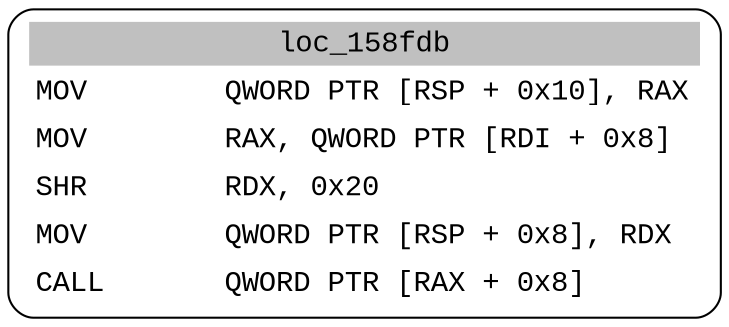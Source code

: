 digraph asm_graph {
1941 [
shape="Mrecord" fontname="Courier New"label =<<table border="0" cellborder="0" cellpadding="3"><tr><td align="center" colspan="2" bgcolor="grey">loc_158fdb</td></tr><tr><td align="left">MOV        QWORD PTR [RSP + 0x10], RAX</td></tr><tr><td align="left">MOV        RAX, QWORD PTR [RDI + 0x8]</td></tr><tr><td align="left">SHR        RDX, 0x20</td></tr><tr><td align="left">MOV        QWORD PTR [RSP + 0x8], RDX</td></tr><tr><td align="left">CALL       QWORD PTR [RAX + 0x8]</td></tr></table>> ];
}